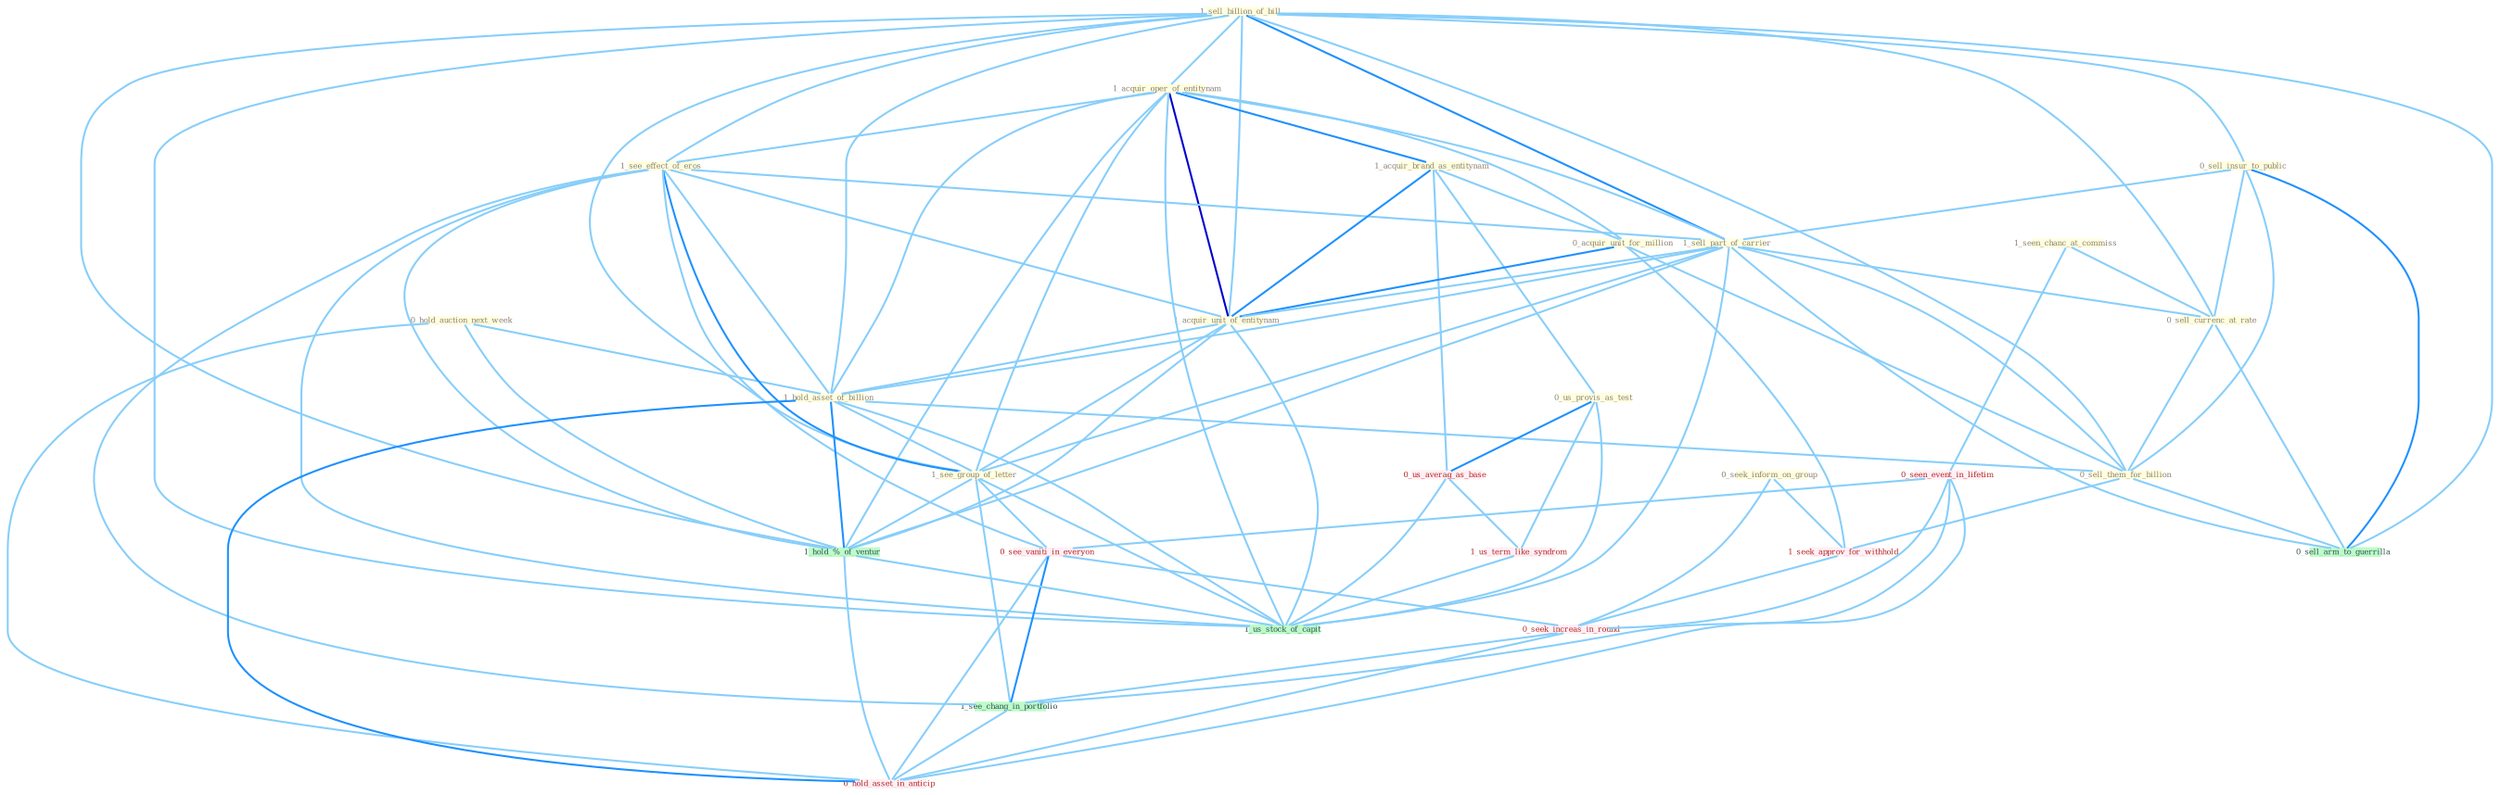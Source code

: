 Graph G{ 
    node
    [shape=polygon,style=filled,width=.5,height=.06,color="#BDFCC9",fixedsize=true,fontsize=4,
    fontcolor="#2f4f4f"];
    {node
    [color="#ffffe0", fontcolor="#8b7d6b"] "1_seen_chanc_at_commiss " "0_hold_auction_next_week " "1_sell_billion_of_bill " "1_acquir_oper_of_entitynam " "0_sell_insur_to_public " "1_see_effect_of_eros " "0_seek_inform_on_group " "1_acquir_brand_as_entitynam " "0_acquir_unit_for_million " "1_sell_part_of_carrier " "0_sell_currenc_at_rate " "1_acquir_unit_of_entitynam " "1_hold_asset_of_billion " "1_see_group_of_letter " "0_us_provis_as_test " "0_sell_them_for_billion "}
{node [color="#fff0f5", fontcolor="#b22222"] "0_seen_event_in_lifetim " "0_us_averag_as_base " "1_us_term_like_syndrom " "1_seek_approv_for_withhold " "0_see_vaniti_in_everyon " "0_seek_increas_in_round " "0_hold_asset_in_anticip "}
edge [color="#B0E2FF"];

	"1_seen_chanc_at_commiss " -- "0_sell_currenc_at_rate " [w="1", color="#87cefa" ];
	"1_seen_chanc_at_commiss " -- "0_seen_event_in_lifetim " [w="1", color="#87cefa" ];
	"0_hold_auction_next_week " -- "1_hold_asset_of_billion " [w="1", color="#87cefa" ];
	"0_hold_auction_next_week " -- "1_hold_%_of_ventur " [w="1", color="#87cefa" ];
	"0_hold_auction_next_week " -- "0_hold_asset_in_anticip " [w="1", color="#87cefa" ];
	"1_sell_billion_of_bill " -- "1_acquir_oper_of_entitynam " [w="1", color="#87cefa" ];
	"1_sell_billion_of_bill " -- "0_sell_insur_to_public " [w="1", color="#87cefa" ];
	"1_sell_billion_of_bill " -- "1_see_effect_of_eros " [w="1", color="#87cefa" ];
	"1_sell_billion_of_bill " -- "1_sell_part_of_carrier " [w="2", color="#1e90ff" , len=0.8];
	"1_sell_billion_of_bill " -- "0_sell_currenc_at_rate " [w="1", color="#87cefa" ];
	"1_sell_billion_of_bill " -- "1_acquir_unit_of_entitynam " [w="1", color="#87cefa" ];
	"1_sell_billion_of_bill " -- "1_hold_asset_of_billion " [w="1", color="#87cefa" ];
	"1_sell_billion_of_bill " -- "1_see_group_of_letter " [w="1", color="#87cefa" ];
	"1_sell_billion_of_bill " -- "0_sell_them_for_billion " [w="1", color="#87cefa" ];
	"1_sell_billion_of_bill " -- "1_hold_%_of_ventur " [w="1", color="#87cefa" ];
	"1_sell_billion_of_bill " -- "0_sell_arm_to_guerrilla " [w="1", color="#87cefa" ];
	"1_sell_billion_of_bill " -- "1_us_stock_of_capit " [w="1", color="#87cefa" ];
	"1_acquir_oper_of_entitynam " -- "1_see_effect_of_eros " [w="1", color="#87cefa" ];
	"1_acquir_oper_of_entitynam " -- "1_acquir_brand_as_entitynam " [w="2", color="#1e90ff" , len=0.8];
	"1_acquir_oper_of_entitynam " -- "0_acquir_unit_for_million " [w="1", color="#87cefa" ];
	"1_acquir_oper_of_entitynam " -- "1_sell_part_of_carrier " [w="1", color="#87cefa" ];
	"1_acquir_oper_of_entitynam " -- "1_acquir_unit_of_entitynam " [w="3", color="#0000cd" , len=0.6];
	"1_acquir_oper_of_entitynam " -- "1_hold_asset_of_billion " [w="1", color="#87cefa" ];
	"1_acquir_oper_of_entitynam " -- "1_see_group_of_letter " [w="1", color="#87cefa" ];
	"1_acquir_oper_of_entitynam " -- "1_hold_%_of_ventur " [w="1", color="#87cefa" ];
	"1_acquir_oper_of_entitynam " -- "1_us_stock_of_capit " [w="1", color="#87cefa" ];
	"0_sell_insur_to_public " -- "1_sell_part_of_carrier " [w="1", color="#87cefa" ];
	"0_sell_insur_to_public " -- "0_sell_currenc_at_rate " [w="1", color="#87cefa" ];
	"0_sell_insur_to_public " -- "0_sell_them_for_billion " [w="1", color="#87cefa" ];
	"0_sell_insur_to_public " -- "0_sell_arm_to_guerrilla " [w="2", color="#1e90ff" , len=0.8];
	"1_see_effect_of_eros " -- "1_sell_part_of_carrier " [w="1", color="#87cefa" ];
	"1_see_effect_of_eros " -- "1_acquir_unit_of_entitynam " [w="1", color="#87cefa" ];
	"1_see_effect_of_eros " -- "1_hold_asset_of_billion " [w="1", color="#87cefa" ];
	"1_see_effect_of_eros " -- "1_see_group_of_letter " [w="2", color="#1e90ff" , len=0.8];
	"1_see_effect_of_eros " -- "1_hold_%_of_ventur " [w="1", color="#87cefa" ];
	"1_see_effect_of_eros " -- "0_see_vaniti_in_everyon " [w="1", color="#87cefa" ];
	"1_see_effect_of_eros " -- "1_us_stock_of_capit " [w="1", color="#87cefa" ];
	"1_see_effect_of_eros " -- "1_see_chang_in_portfolio " [w="1", color="#87cefa" ];
	"0_seek_inform_on_group " -- "1_seek_approv_for_withhold " [w="1", color="#87cefa" ];
	"0_seek_inform_on_group " -- "0_seek_increas_in_round " [w="1", color="#87cefa" ];
	"1_acquir_brand_as_entitynam " -- "0_acquir_unit_for_million " [w="1", color="#87cefa" ];
	"1_acquir_brand_as_entitynam " -- "1_acquir_unit_of_entitynam " [w="2", color="#1e90ff" , len=0.8];
	"1_acquir_brand_as_entitynam " -- "0_us_provis_as_test " [w="1", color="#87cefa" ];
	"1_acquir_brand_as_entitynam " -- "0_us_averag_as_base " [w="1", color="#87cefa" ];
	"0_acquir_unit_for_million " -- "1_acquir_unit_of_entitynam " [w="2", color="#1e90ff" , len=0.8];
	"0_acquir_unit_for_million " -- "0_sell_them_for_billion " [w="1", color="#87cefa" ];
	"0_acquir_unit_for_million " -- "1_seek_approv_for_withhold " [w="1", color="#87cefa" ];
	"1_sell_part_of_carrier " -- "0_sell_currenc_at_rate " [w="1", color="#87cefa" ];
	"1_sell_part_of_carrier " -- "1_acquir_unit_of_entitynam " [w="1", color="#87cefa" ];
	"1_sell_part_of_carrier " -- "1_hold_asset_of_billion " [w="1", color="#87cefa" ];
	"1_sell_part_of_carrier " -- "1_see_group_of_letter " [w="1", color="#87cefa" ];
	"1_sell_part_of_carrier " -- "0_sell_them_for_billion " [w="1", color="#87cefa" ];
	"1_sell_part_of_carrier " -- "1_hold_%_of_ventur " [w="1", color="#87cefa" ];
	"1_sell_part_of_carrier " -- "0_sell_arm_to_guerrilla " [w="1", color="#87cefa" ];
	"1_sell_part_of_carrier " -- "1_us_stock_of_capit " [w="1", color="#87cefa" ];
	"0_sell_currenc_at_rate " -- "0_sell_them_for_billion " [w="1", color="#87cefa" ];
	"0_sell_currenc_at_rate " -- "0_sell_arm_to_guerrilla " [w="1", color="#87cefa" ];
	"1_acquir_unit_of_entitynam " -- "1_hold_asset_of_billion " [w="1", color="#87cefa" ];
	"1_acquir_unit_of_entitynam " -- "1_see_group_of_letter " [w="1", color="#87cefa" ];
	"1_acquir_unit_of_entitynam " -- "1_hold_%_of_ventur " [w="1", color="#87cefa" ];
	"1_acquir_unit_of_entitynam " -- "1_us_stock_of_capit " [w="1", color="#87cefa" ];
	"1_hold_asset_of_billion " -- "1_see_group_of_letter " [w="1", color="#87cefa" ];
	"1_hold_asset_of_billion " -- "0_sell_them_for_billion " [w="1", color="#87cefa" ];
	"1_hold_asset_of_billion " -- "1_hold_%_of_ventur " [w="2", color="#1e90ff" , len=0.8];
	"1_hold_asset_of_billion " -- "1_us_stock_of_capit " [w="1", color="#87cefa" ];
	"1_hold_asset_of_billion " -- "0_hold_asset_in_anticip " [w="2", color="#1e90ff" , len=0.8];
	"1_see_group_of_letter " -- "1_hold_%_of_ventur " [w="1", color="#87cefa" ];
	"1_see_group_of_letter " -- "0_see_vaniti_in_everyon " [w="1", color="#87cefa" ];
	"1_see_group_of_letter " -- "1_us_stock_of_capit " [w="1", color="#87cefa" ];
	"1_see_group_of_letter " -- "1_see_chang_in_portfolio " [w="1", color="#87cefa" ];
	"0_us_provis_as_test " -- "0_us_averag_as_base " [w="2", color="#1e90ff" , len=0.8];
	"0_us_provis_as_test " -- "1_us_term_like_syndrom " [w="1", color="#87cefa" ];
	"0_us_provis_as_test " -- "1_us_stock_of_capit " [w="1", color="#87cefa" ];
	"0_sell_them_for_billion " -- "1_seek_approv_for_withhold " [w="1", color="#87cefa" ];
	"0_sell_them_for_billion " -- "0_sell_arm_to_guerrilla " [w="1", color="#87cefa" ];
	"0_seen_event_in_lifetim " -- "0_see_vaniti_in_everyon " [w="1", color="#87cefa" ];
	"0_seen_event_in_lifetim " -- "0_seek_increas_in_round " [w="1", color="#87cefa" ];
	"0_seen_event_in_lifetim " -- "1_see_chang_in_portfolio " [w="1", color="#87cefa" ];
	"0_seen_event_in_lifetim " -- "0_hold_asset_in_anticip " [w="1", color="#87cefa" ];
	"0_us_averag_as_base " -- "1_us_term_like_syndrom " [w="1", color="#87cefa" ];
	"0_us_averag_as_base " -- "1_us_stock_of_capit " [w="1", color="#87cefa" ];
	"1_us_term_like_syndrom " -- "1_us_stock_of_capit " [w="1", color="#87cefa" ];
	"1_seek_approv_for_withhold " -- "0_seek_increas_in_round " [w="1", color="#87cefa" ];
	"1_hold_%_of_ventur " -- "1_us_stock_of_capit " [w="1", color="#87cefa" ];
	"1_hold_%_of_ventur " -- "0_hold_asset_in_anticip " [w="1", color="#87cefa" ];
	"0_see_vaniti_in_everyon " -- "0_seek_increas_in_round " [w="1", color="#87cefa" ];
	"0_see_vaniti_in_everyon " -- "1_see_chang_in_portfolio " [w="2", color="#1e90ff" , len=0.8];
	"0_see_vaniti_in_everyon " -- "0_hold_asset_in_anticip " [w="1", color="#87cefa" ];
	"0_seek_increas_in_round " -- "1_see_chang_in_portfolio " [w="1", color="#87cefa" ];
	"0_seek_increas_in_round " -- "0_hold_asset_in_anticip " [w="1", color="#87cefa" ];
	"1_see_chang_in_portfolio " -- "0_hold_asset_in_anticip " [w="1", color="#87cefa" ];
}